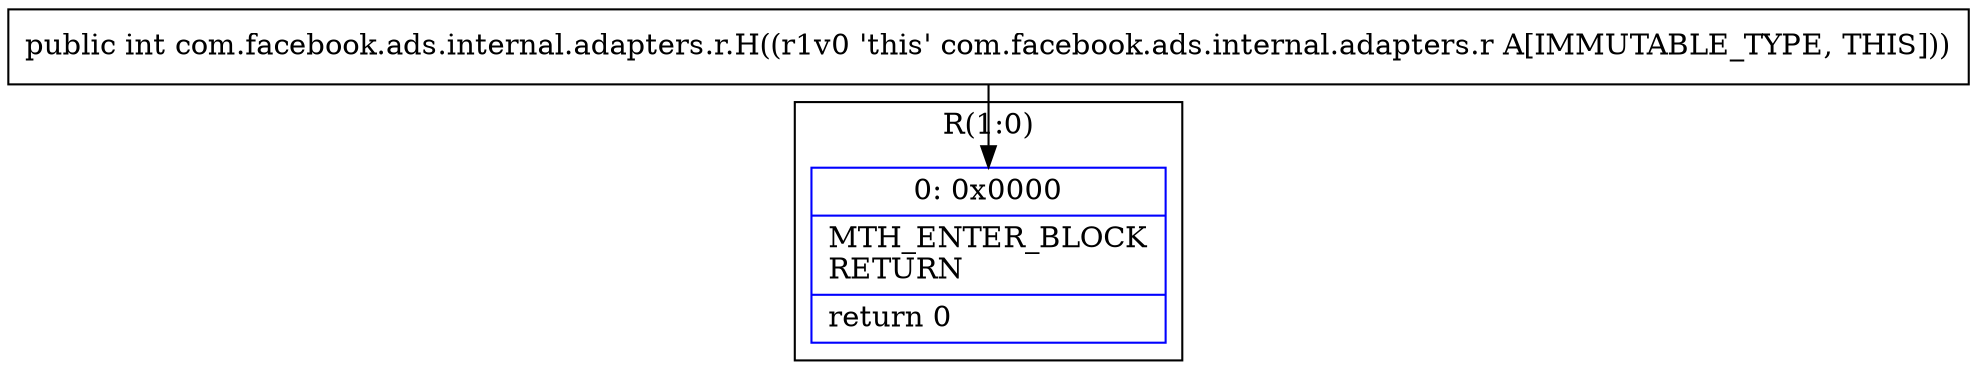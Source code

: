 digraph "CFG forcom.facebook.ads.internal.adapters.r.H()I" {
subgraph cluster_Region_834787727 {
label = "R(1:0)";
node [shape=record,color=blue];
Node_0 [shape=record,label="{0\:\ 0x0000|MTH_ENTER_BLOCK\lRETURN\l|return 0\l}"];
}
MethodNode[shape=record,label="{public int com.facebook.ads.internal.adapters.r.H((r1v0 'this' com.facebook.ads.internal.adapters.r A[IMMUTABLE_TYPE, THIS])) }"];
MethodNode -> Node_0;
}

